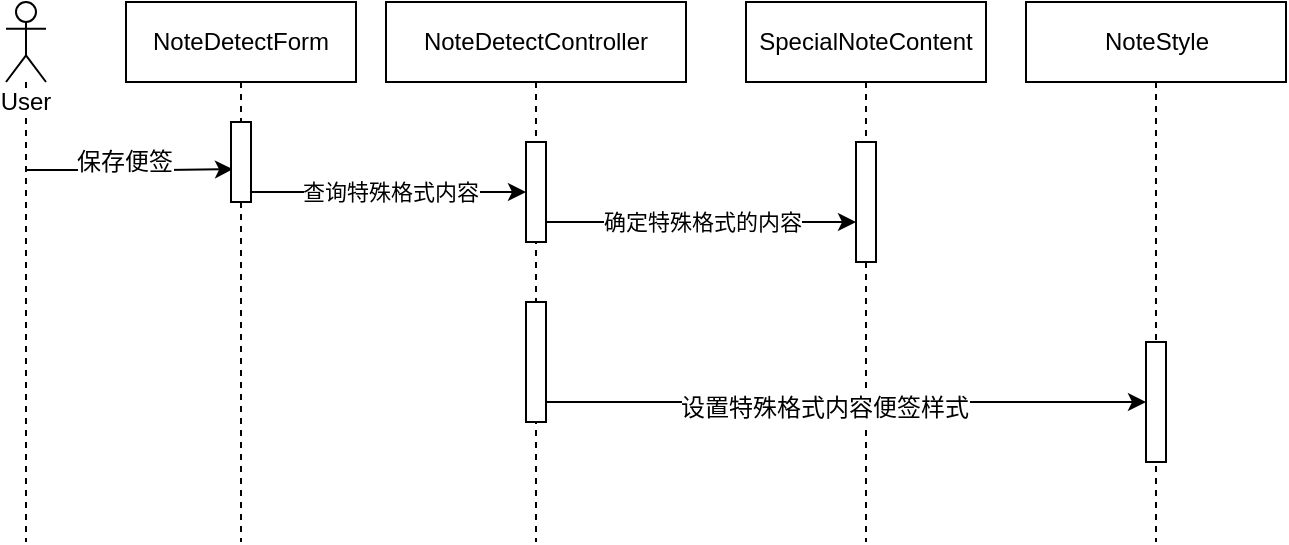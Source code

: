 <mxfile version="12.2.4" pages="1"><diagram id="ugnxTven657N-Y4ki7Ql" name="第 1 页"><mxGraphModel dx="805" dy="560" grid="1" gridSize="10" guides="1" tooltips="1" connect="1" arrows="1" fold="1" page="1" pageScale="1" pageWidth="827" pageHeight="1169" math="0" shadow="0"><root><mxCell id="0"/><mxCell id="1" parent="0"/><mxCell id="2" value="" style="edgeStyle=orthogonalEdgeStyle;rounded=0;orthogonalLoop=1;jettySize=auto;html=1;entryX=0.1;entryY=0.59;entryDx=0;entryDy=0;entryPerimeter=0;" parent="1" source="8" target="10" edge="1"><mxGeometry relative="1" as="geometry"><Array as="points"><mxPoint x="130" y="144"/><mxPoint x="130" y="144"/></Array></mxGeometry></mxCell><mxCell id="3" value="保存便签" style="text;html=1;resizable=0;points=[];align=center;verticalAlign=middle;labelBackgroundColor=#ffffff;" parent="2" vertex="1" connectable="0"><mxGeometry x="-0.239" y="1" relative="1" as="geometry"><mxPoint x="9.5" y="-3" as="offset"/></mxGeometry></mxCell><mxCell id="8" value="User" style="shape=umlLifeline;participant=umlActor;perimeter=lifelinePerimeter;whiteSpace=wrap;html=1;container=1;collapsible=0;recursiveResize=0;verticalAlign=top;spacingTop=36;labelBackgroundColor=#ffffff;outlineConnect=0;size=40;" parent="1" vertex="1"><mxGeometry x="50" y="60" width="20" height="270" as="geometry"/></mxCell><mxCell id="9" value="NoteDetectForm" style="shape=umlLifeline;perimeter=lifelinePerimeter;whiteSpace=wrap;html=1;container=1;collapsible=0;recursiveResize=0;outlineConnect=0;" parent="1" vertex="1"><mxGeometry x="110" y="60" width="115" height="270" as="geometry"/></mxCell><mxCell id="10" value="" style="html=1;points=[];perimeter=orthogonalPerimeter;" parent="9" vertex="1"><mxGeometry x="52.5" y="60" width="10" height="40" as="geometry"/></mxCell><mxCell id="16" value="NoteDetectController" style="shape=umlLifeline;perimeter=lifelinePerimeter;whiteSpace=wrap;html=1;container=1;collapsible=0;recursiveResize=0;outlineConnect=0;" parent="1" vertex="1"><mxGeometry x="240" y="60" width="150" height="270" as="geometry"/></mxCell><mxCell id="17" value="" style="html=1;points=[];perimeter=orthogonalPerimeter;" parent="16" vertex="1"><mxGeometry x="70" y="70" width="10" height="50" as="geometry"/></mxCell><mxCell id="18" value="" style="html=1;points=[];perimeter=orthogonalPerimeter;" parent="16" vertex="1"><mxGeometry x="70" y="150" width="10" height="60" as="geometry"/></mxCell><mxCell id="19" value="SpecialNoteContent" style="shape=umlLifeline;perimeter=lifelinePerimeter;whiteSpace=wrap;html=1;container=1;collapsible=0;recursiveResize=0;outlineConnect=0;" parent="1" vertex="1"><mxGeometry x="420" y="60" width="120" height="270" as="geometry"/></mxCell><mxCell id="20" value="" style="html=1;points=[];perimeter=orthogonalPerimeter;" parent="19" vertex="1"><mxGeometry x="55" y="70" width="10" height="60" as="geometry"/></mxCell><mxCell id="21" value="NoteStyle" style="html=1;points=[];perimeter=orthogonalPerimeter;shape=umlLifeline;participant=label;fontFamily=Helvetica;fontSize=12;fontColor=#000000;align=center;strokeColor=#000000;fillColor=#ffffff;recursiveResize=0;container=1;collapsible=0;" parent="1" vertex="1"><mxGeometry x="560" y="60" width="130" height="270" as="geometry"/></mxCell><mxCell id="23" value="" style="html=1;points=[];perimeter=orthogonalPerimeter;" parent="21" vertex="1"><mxGeometry x="60" y="170" width="10" height="60" as="geometry"/></mxCell><mxCell id="24" value="查询特殊格式内容" style="edgeStyle=orthogonalEdgeStyle;rounded=0;orthogonalLoop=1;jettySize=auto;html=1;" parent="1" source="10" target="17" edge="1"><mxGeometry relative="1" as="geometry"><Array as="points"><mxPoint x="240" y="155"/><mxPoint x="240" y="155"/></Array></mxGeometry></mxCell><mxCell id="27" value="确定特殊格式的内容" style="edgeStyle=orthogonalEdgeStyle;rounded=0;orthogonalLoop=1;jettySize=auto;html=1;" parent="1" source="17" target="20" edge="1"><mxGeometry relative="1" as="geometry"><mxPoint x="400" y="175" as="targetPoint"/><Array as="points"><mxPoint x="460" y="170"/><mxPoint x="460" y="170"/></Array></mxGeometry></mxCell><mxCell id="38" value="" style="edgeStyle=orthogonalEdgeStyle;rounded=0;orthogonalLoop=1;jettySize=auto;html=1;" parent="1" source="18" target="23" edge="1"><mxGeometry relative="1" as="geometry"><mxPoint x="400" y="240" as="targetPoint"/><Array as="points"><mxPoint x="400" y="260"/><mxPoint x="400" y="260"/></Array></mxGeometry></mxCell><mxCell id="39" value="设置特殊格式内容便签样式" style="text;html=1;resizable=0;points=[];align=center;verticalAlign=middle;labelBackgroundColor=#ffffff;" parent="38" vertex="1" connectable="0"><mxGeometry x="-0.073" y="-3" relative="1" as="geometry"><mxPoint as="offset"/></mxGeometry></mxCell></root></mxGraphModel></diagram></mxfile>